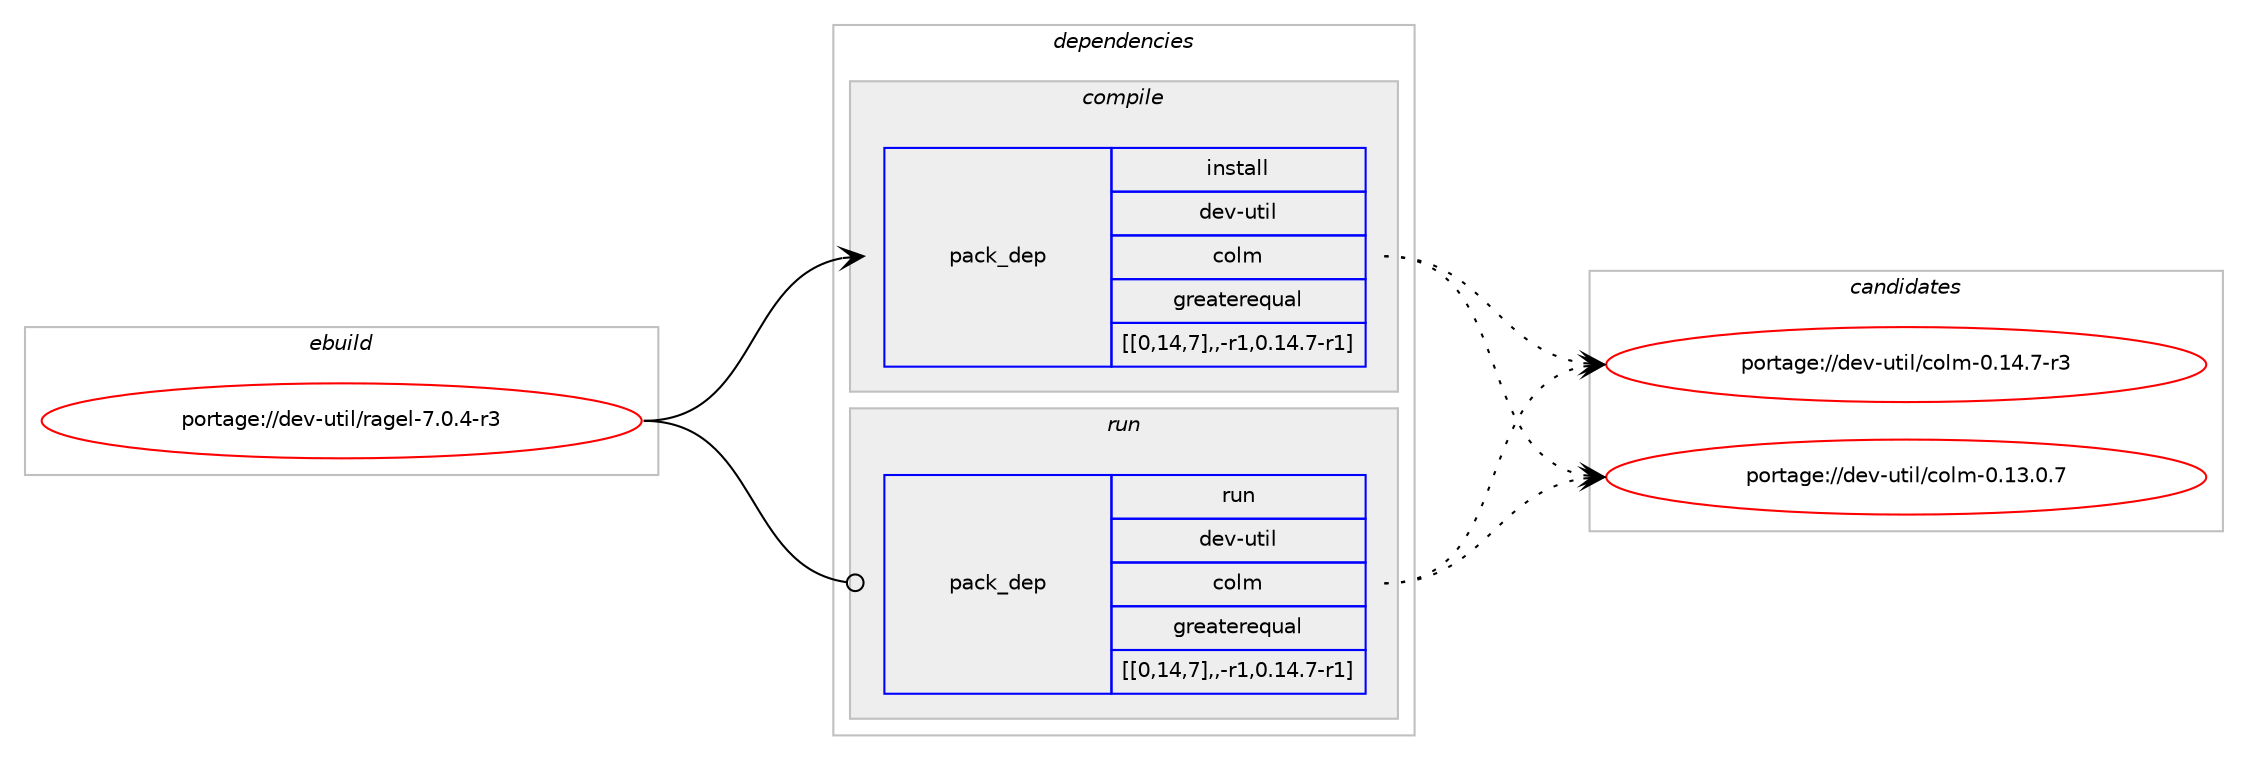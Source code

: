digraph prolog {

# *************
# Graph options
# *************

newrank=true;
concentrate=true;
compound=true;
graph [rankdir=LR,fontname=Helvetica,fontsize=10,ranksep=1.5];#, ranksep=2.5, nodesep=0.2];
edge  [arrowhead=vee];
node  [fontname=Helvetica,fontsize=10];

# **********
# The ebuild
# **********

subgraph cluster_leftcol {
color=gray;
label=<<i>ebuild</i>>;
id [label="portage://dev-util/ragel-7.0.4-r3", color=red, width=4, href="../dev-util/ragel-7.0.4-r3.svg"];
}

# ****************
# The dependencies
# ****************

subgraph cluster_midcol {
color=gray;
label=<<i>dependencies</i>>;
subgraph cluster_compile {
fillcolor="#eeeeee";
style=filled;
label=<<i>compile</i>>;
subgraph pack158006 {
dependency222837 [label=<<TABLE BORDER="0" CELLBORDER="1" CELLSPACING="0" CELLPADDING="4" WIDTH="220"><TR><TD ROWSPAN="6" CELLPADDING="30">pack_dep</TD></TR><TR><TD WIDTH="110">install</TD></TR><TR><TD>dev-util</TD></TR><TR><TD>colm</TD></TR><TR><TD>greaterequal</TD></TR><TR><TD>[[0,14,7],,-r1,0.14.7-r1]</TD></TR></TABLE>>, shape=none, color=blue];
}
id:e -> dependency222837:w [weight=20,style="solid",arrowhead="vee"];
}
subgraph cluster_compileandrun {
fillcolor="#eeeeee";
style=filled;
label=<<i>compile and run</i>>;
}
subgraph cluster_run {
fillcolor="#eeeeee";
style=filled;
label=<<i>run</i>>;
subgraph pack158007 {
dependency222838 [label=<<TABLE BORDER="0" CELLBORDER="1" CELLSPACING="0" CELLPADDING="4" WIDTH="220"><TR><TD ROWSPAN="6" CELLPADDING="30">pack_dep</TD></TR><TR><TD WIDTH="110">run</TD></TR><TR><TD>dev-util</TD></TR><TR><TD>colm</TD></TR><TR><TD>greaterequal</TD></TR><TR><TD>[[0,14,7],,-r1,0.14.7-r1]</TD></TR></TABLE>>, shape=none, color=blue];
}
id:e -> dependency222838:w [weight=20,style="solid",arrowhead="odot"];
}
}

# **************
# The candidates
# **************

subgraph cluster_choices {
rank=same;
color=gray;
label=<<i>candidates</i>>;

subgraph choice158006 {
color=black;
nodesep=1;
choice100101118451171161051084799111108109454846495246554511451 [label="portage://dev-util/colm-0.14.7-r3", color=red, width=4,href="../dev-util/colm-0.14.7-r3.svg"];
choice100101118451171161051084799111108109454846495146484655 [label="portage://dev-util/colm-0.13.0.7", color=red, width=4,href="../dev-util/colm-0.13.0.7.svg"];
dependency222837:e -> choice100101118451171161051084799111108109454846495246554511451:w [style=dotted,weight="100"];
dependency222837:e -> choice100101118451171161051084799111108109454846495146484655:w [style=dotted,weight="100"];
}
subgraph choice158007 {
color=black;
nodesep=1;
choice100101118451171161051084799111108109454846495246554511451 [label="portage://dev-util/colm-0.14.7-r3", color=red, width=4,href="../dev-util/colm-0.14.7-r3.svg"];
choice100101118451171161051084799111108109454846495146484655 [label="portage://dev-util/colm-0.13.0.7", color=red, width=4,href="../dev-util/colm-0.13.0.7.svg"];
dependency222838:e -> choice100101118451171161051084799111108109454846495246554511451:w [style=dotted,weight="100"];
dependency222838:e -> choice100101118451171161051084799111108109454846495146484655:w [style=dotted,weight="100"];
}
}

}
